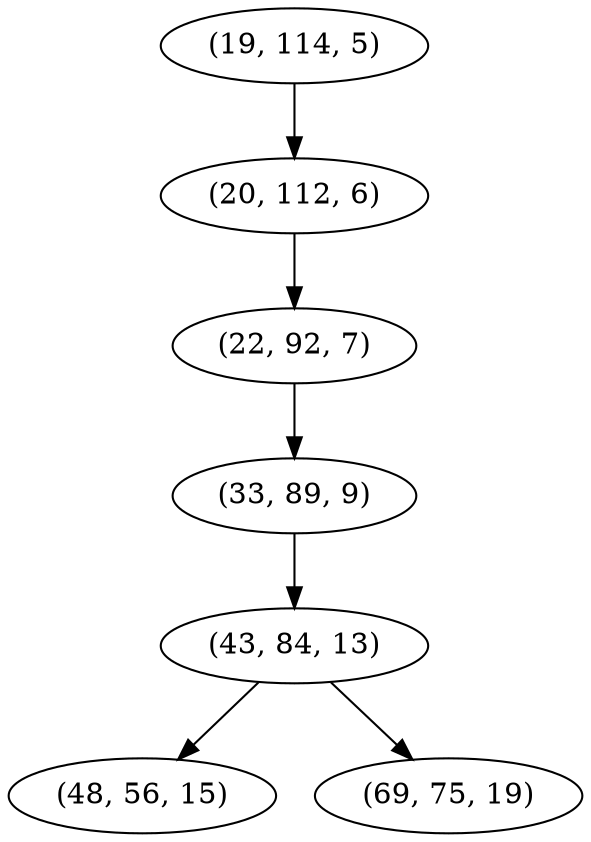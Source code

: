digraph tree {
    "(19, 114, 5)";
    "(20, 112, 6)";
    "(22, 92, 7)";
    "(33, 89, 9)";
    "(43, 84, 13)";
    "(48, 56, 15)";
    "(69, 75, 19)";
    "(19, 114, 5)" -> "(20, 112, 6)";
    "(20, 112, 6)" -> "(22, 92, 7)";
    "(22, 92, 7)" -> "(33, 89, 9)";
    "(33, 89, 9)" -> "(43, 84, 13)";
    "(43, 84, 13)" -> "(48, 56, 15)";
    "(43, 84, 13)" -> "(69, 75, 19)";
}
